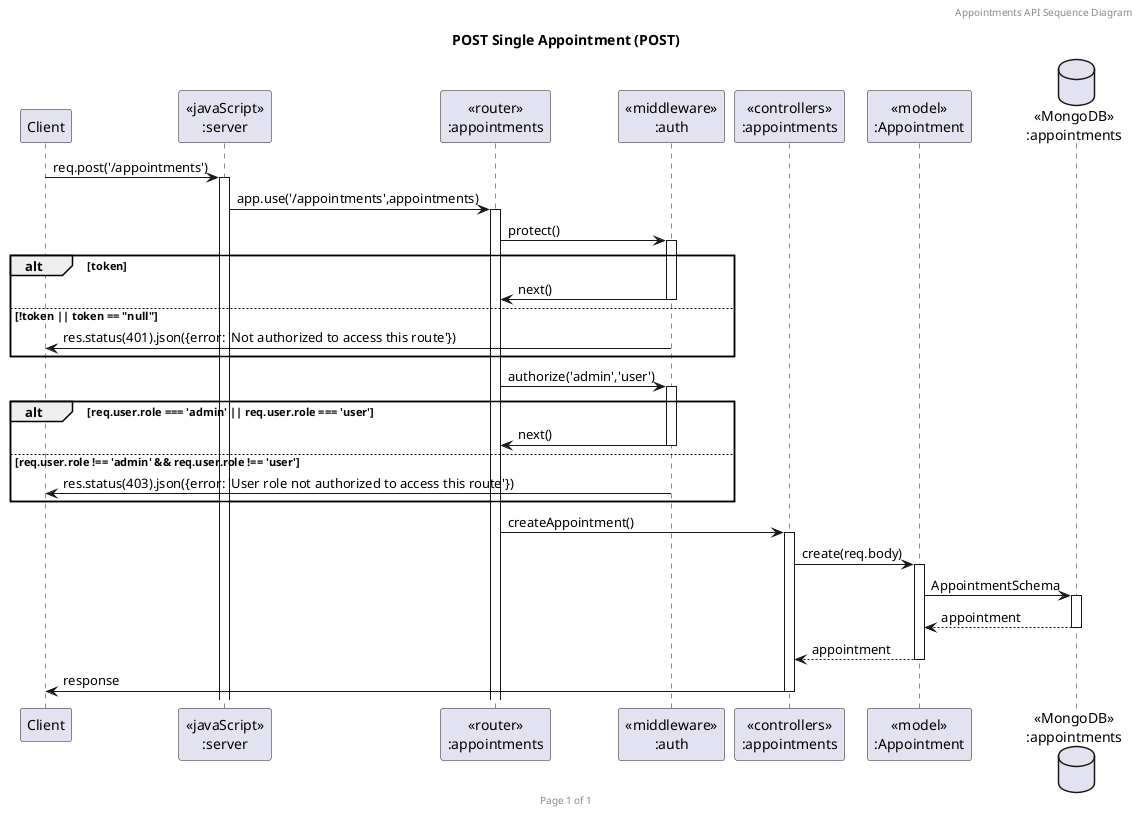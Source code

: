@startuml POST Single Appointment (POST)

header Appointments API Sequence Diagram
footer Page %page% of %lastpage%
title "POST Single Appointment (POST)"

participant "Client" as client
participant "<<javaScript>>\n:server" as server
participant "<<router>>\n:appointments" as routerAppointments
participant "<<middleware>>\n:auth" as middlewareAuth
participant "<<controllers>>\n:appointments" as controllersAppointments
participant "<<model>>\n:Appointment" as modelAppointment
database "<<MongoDB>>\n:appointments" as AppointmentsDatabase

client->server ++:req.post('/appointments')
server->routerAppointments ++:app.use('/appointments',appointments)
routerAppointments -> middlewareAuth ++:protect()
alt token
    middlewareAuth -> routerAppointments --:next()
else !token || token == "null"
    middlewareAuth -> client --:res.status(401).json({error: 'Not authorized to access this route'})
end
routerAppointments -> middlewareAuth ++:authorize('admin','user')
alt req.user.role === 'admin' || req.user.role === 'user'
    middlewareAuth -> routerAppointments --:next()
else req.user.role !== 'admin' && req.user.role !== 'user'
    middlewareAuth -> client --:res.status(403).json({error: 'User role not authorized to access this route'})
end
routerAppointments -> controllersAppointments ++:createAppointment()
controllersAppointments->modelAppointment ++:create(req.body)
modelAppointment ->AppointmentsDatabase ++: AppointmentSchema
AppointmentsDatabase --> modelAppointment --: appointment
controllersAppointments <-- modelAppointment --:appointment
controllersAppointments->client --:response

@enduml
